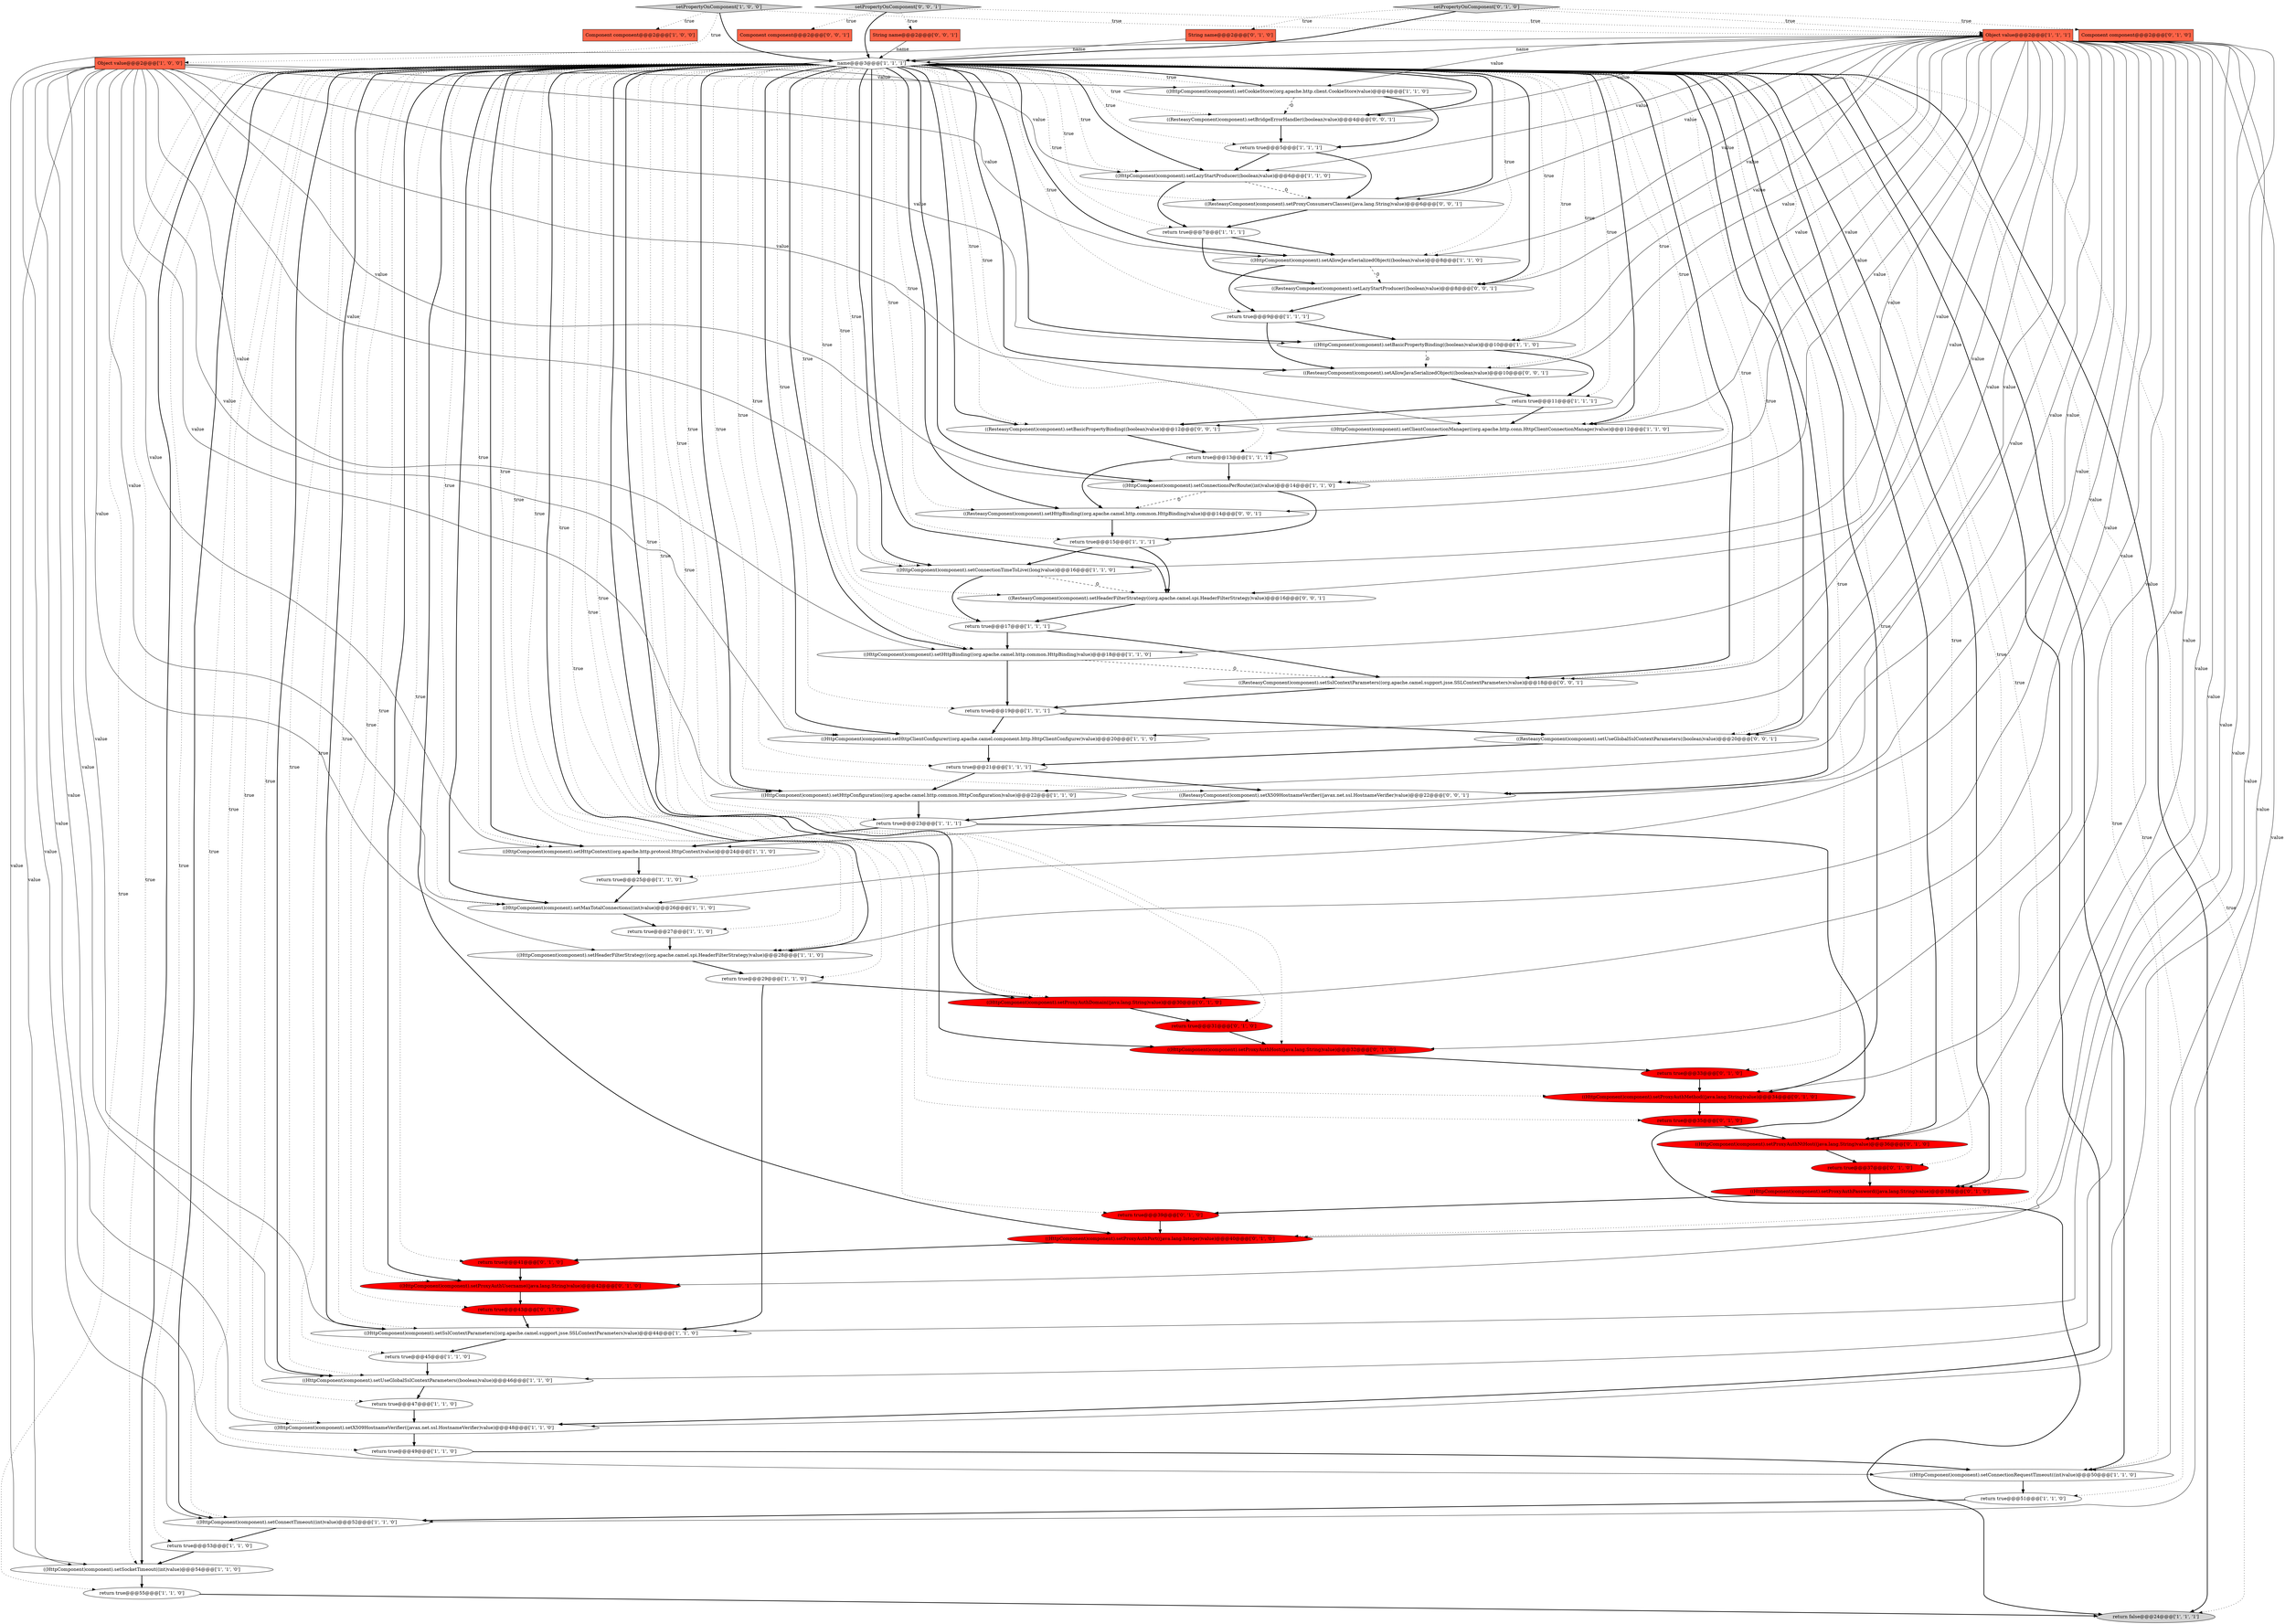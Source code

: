 digraph {
34 [style = filled, label = "Object value@@@2@@@['1', '1', '1']", fillcolor = tomato, shape = box image = "AAA0AAABBB1BBB"];
25 [style = filled, label = "return true@@@45@@@['1', '1', '0']", fillcolor = white, shape = ellipse image = "AAA0AAABBB1BBB"];
63 [style = filled, label = "((ResteasyComponent)component).setBridgeErrorHandler((boolean)value)@@@4@@@['0', '0', '1']", fillcolor = white, shape = ellipse image = "AAA0AAABBB3BBB"];
62 [style = filled, label = "setPropertyOnComponent['0', '0', '1']", fillcolor = lightgray, shape = diamond image = "AAA0AAABBB3BBB"];
44 [style = filled, label = "((HttpComponent)component).setProxyAuthNtHost((java.lang.String)value)@@@36@@@['0', '1', '0']", fillcolor = red, shape = ellipse image = "AAA1AAABBB2BBB"];
45 [style = filled, label = "((HttpComponent)component).setProxyAuthHost((java.lang.String)value)@@@32@@@['0', '1', '0']", fillcolor = red, shape = ellipse image = "AAA1AAABBB2BBB"];
21 [style = filled, label = "return true@@@13@@@['1', '1', '1']", fillcolor = white, shape = ellipse image = "AAA0AAABBB1BBB"];
24 [style = filled, label = "((HttpComponent)component).setSslContextParameters((org.apache.camel.support.jsse.SSLContextParameters)value)@@@44@@@['1', '1', '0']", fillcolor = white, shape = ellipse image = "AAA0AAABBB1BBB"];
27 [style = filled, label = "Component component@@@2@@@['1', '0', '0']", fillcolor = tomato, shape = box image = "AAA0AAABBB1BBB"];
17 [style = filled, label = "((HttpComponent)component).setBasicPropertyBinding((boolean)value)@@@10@@@['1', '1', '0']", fillcolor = white, shape = ellipse image = "AAA0AAABBB1BBB"];
57 [style = filled, label = "Component component@@@2@@@['0', '1', '0']", fillcolor = tomato, shape = box image = "AAA0AAABBB2BBB"];
67 [style = filled, label = "((ResteasyComponent)component).setHeaderFilterStrategy((org.apache.camel.spi.HeaderFilterStrategy)value)@@@16@@@['0', '0', '1']", fillcolor = white, shape = ellipse image = "AAA0AAABBB3BBB"];
5 [style = filled, label = "((HttpComponent)component).setCookieStore((org.apache.http.client.CookieStore)value)@@@4@@@['1', '1', '0']", fillcolor = white, shape = ellipse image = "AAA0AAABBB1BBB"];
10 [style = filled, label = "((HttpComponent)component).setMaxTotalConnections((int)value)@@@26@@@['1', '1', '0']", fillcolor = white, shape = ellipse image = "AAA0AAABBB1BBB"];
55 [style = filled, label = "return true@@@33@@@['0', '1', '0']", fillcolor = red, shape = ellipse image = "AAA1AAABBB2BBB"];
39 [style = filled, label = "return true@@@53@@@['1', '1', '0']", fillcolor = white, shape = ellipse image = "AAA0AAABBB1BBB"];
37 [style = filled, label = "return false@@@24@@@['1', '1', '1']", fillcolor = lightgray, shape = ellipse image = "AAA0AAABBB1BBB"];
8 [style = filled, label = "return true@@@23@@@['1', '1', '1']", fillcolor = white, shape = ellipse image = "AAA0AAABBB1BBB"];
9 [style = filled, label = "Object value@@@2@@@['1', '0', '0']", fillcolor = tomato, shape = box image = "AAA0AAABBB1BBB"];
73 [style = filled, label = "((ResteasyComponent)component).setAllowJavaSerializedObject((boolean)value)@@@10@@@['0', '0', '1']", fillcolor = white, shape = ellipse image = "AAA0AAABBB3BBB"];
1 [style = filled, label = "return true@@@17@@@['1', '1', '1']", fillcolor = white, shape = ellipse image = "AAA0AAABBB1BBB"];
30 [style = filled, label = "((HttpComponent)component).setUseGlobalSslContextParameters((boolean)value)@@@46@@@['1', '1', '0']", fillcolor = white, shape = ellipse image = "AAA0AAABBB1BBB"];
16 [style = filled, label = "return true@@@21@@@['1', '1', '1']", fillcolor = white, shape = ellipse image = "AAA0AAABBB1BBB"];
36 [style = filled, label = "return true@@@55@@@['1', '1', '0']", fillcolor = white, shape = ellipse image = "AAA0AAABBB1BBB"];
22 [style = filled, label = "((HttpComponent)component).setHttpConfiguration((org.apache.camel.http.common.HttpConfiguration)value)@@@22@@@['1', '1', '0']", fillcolor = white, shape = ellipse image = "AAA0AAABBB1BBB"];
35 [style = filled, label = "((HttpComponent)component).setX509HostnameVerifier((javax.net.ssl.HostnameVerifier)value)@@@48@@@['1', '1', '0']", fillcolor = white, shape = ellipse image = "AAA0AAABBB1BBB"];
2 [style = filled, label = "((HttpComponent)component).setConnectionRequestTimeout((int)value)@@@50@@@['1', '1', '0']", fillcolor = white, shape = ellipse image = "AAA0AAABBB1BBB"];
15 [style = filled, label = "return true@@@19@@@['1', '1', '1']", fillcolor = white, shape = ellipse image = "AAA0AAABBB1BBB"];
19 [style = filled, label = "((HttpComponent)component).setLazyStartProducer((boolean)value)@@@6@@@['1', '1', '0']", fillcolor = white, shape = ellipse image = "AAA0AAABBB1BBB"];
47 [style = filled, label = "return true@@@43@@@['0', '1', '0']", fillcolor = red, shape = ellipse image = "AAA1AAABBB2BBB"];
18 [style = filled, label = "((HttpComponent)component).setHttpClientConfigurer((org.apache.camel.component.http.HttpClientConfigurer)value)@@@20@@@['1', '1', '0']", fillcolor = white, shape = ellipse image = "AAA0AAABBB1BBB"];
40 [style = filled, label = "return true@@@49@@@['1', '1', '0']", fillcolor = white, shape = ellipse image = "AAA0AAABBB1BBB"];
71 [style = filled, label = "((ResteasyComponent)component).setHttpBinding((org.apache.camel.http.common.HttpBinding)value)@@@14@@@['0', '0', '1']", fillcolor = white, shape = ellipse image = "AAA0AAABBB3BBB"];
4 [style = filled, label = "return true@@@29@@@['1', '1', '0']", fillcolor = white, shape = ellipse image = "AAA0AAABBB1BBB"];
50 [style = filled, label = "return true@@@39@@@['0', '1', '0']", fillcolor = red, shape = ellipse image = "AAA1AAABBB2BBB"];
43 [style = filled, label = "((HttpComponent)component).setHeaderFilterStrategy((org.apache.camel.spi.HeaderFilterStrategy)value)@@@28@@@['1', '1', '0']", fillcolor = white, shape = ellipse image = "AAA0AAABBB1BBB"];
13 [style = filled, label = "return true@@@15@@@['1', '1', '1']", fillcolor = white, shape = ellipse image = "AAA0AAABBB1BBB"];
64 [style = filled, label = "((ResteasyComponent)component).setX509HostnameVerifier((javax.net.ssl.HostnameVerifier)value)@@@22@@@['0', '0', '1']", fillcolor = white, shape = ellipse image = "AAA0AAABBB3BBB"];
69 [style = filled, label = "Component component@@@2@@@['0', '0', '1']", fillcolor = tomato, shape = box image = "AAA0AAABBB3BBB"];
12 [style = filled, label = "return true@@@9@@@['1', '1', '1']", fillcolor = white, shape = ellipse image = "AAA0AAABBB1BBB"];
20 [style = filled, label = "return true@@@7@@@['1', '1', '1']", fillcolor = white, shape = ellipse image = "AAA0AAABBB1BBB"];
72 [style = filled, label = "((ResteasyComponent)component).setBasicPropertyBinding((boolean)value)@@@12@@@['0', '0', '1']", fillcolor = white, shape = ellipse image = "AAA0AAABBB3BBB"];
41 [style = filled, label = "((HttpComponent)component).setHttpContext((org.apache.http.protocol.HttpContext)value)@@@24@@@['1', '1', '0']", fillcolor = white, shape = ellipse image = "AAA0AAABBB1BBB"];
11 [style = filled, label = "return true@@@5@@@['1', '1', '1']", fillcolor = white, shape = ellipse image = "AAA0AAABBB1BBB"];
7 [style = filled, label = "((HttpComponent)component).setConnectionTimeToLive((long)value)@@@16@@@['1', '1', '0']", fillcolor = white, shape = ellipse image = "AAA0AAABBB1BBB"];
52 [style = filled, label = "return true@@@31@@@['0', '1', '0']", fillcolor = red, shape = ellipse image = "AAA1AAABBB2BBB"];
60 [style = filled, label = "setPropertyOnComponent['0', '1', '0']", fillcolor = lightgray, shape = diamond image = "AAA0AAABBB2BBB"];
31 [style = filled, label = "name@@@3@@@['1', '1', '1']", fillcolor = white, shape = diamond image = "AAA0AAABBB1BBB"];
56 [style = filled, label = "return true@@@37@@@['0', '1', '0']", fillcolor = red, shape = ellipse image = "AAA1AAABBB2BBB"];
70 [style = filled, label = "((ResteasyComponent)component).setLazyStartProducer((boolean)value)@@@8@@@['0', '0', '1']", fillcolor = white, shape = ellipse image = "AAA0AAABBB3BBB"];
66 [style = filled, label = "String name@@@2@@@['0', '0', '1']", fillcolor = tomato, shape = box image = "AAA0AAABBB3BBB"];
48 [style = filled, label = "((HttpComponent)component).setProxyAuthMethod((java.lang.String)value)@@@34@@@['0', '1', '0']", fillcolor = red, shape = ellipse image = "AAA1AAABBB2BBB"];
6 [style = filled, label = "return true@@@47@@@['1', '1', '0']", fillcolor = white, shape = ellipse image = "AAA0AAABBB1BBB"];
23 [style = filled, label = "((HttpComponent)component).setAllowJavaSerializedObject((boolean)value)@@@8@@@['1', '1', '0']", fillcolor = white, shape = ellipse image = "AAA0AAABBB1BBB"];
29 [style = filled, label = "((HttpComponent)component).setConnectionsPerRoute((int)value)@@@14@@@['1', '1', '0']", fillcolor = white, shape = ellipse image = "AAA0AAABBB1BBB"];
26 [style = filled, label = "return true@@@27@@@['1', '1', '0']", fillcolor = white, shape = ellipse image = "AAA0AAABBB1BBB"];
32 [style = filled, label = "((HttpComponent)component).setClientConnectionManager((org.apache.http.conn.HttpClientConnectionManager)value)@@@12@@@['1', '1', '0']", fillcolor = white, shape = ellipse image = "AAA0AAABBB1BBB"];
14 [style = filled, label = "((HttpComponent)component).setConnectTimeout((int)value)@@@52@@@['1', '1', '0']", fillcolor = white, shape = ellipse image = "AAA0AAABBB1BBB"];
0 [style = filled, label = "setPropertyOnComponent['1', '0', '0']", fillcolor = lightgray, shape = diamond image = "AAA0AAABBB1BBB"];
42 [style = filled, label = "return true@@@25@@@['1', '1', '0']", fillcolor = white, shape = ellipse image = "AAA0AAABBB1BBB"];
49 [style = filled, label = "((HttpComponent)component).setProxyAuthPassword((java.lang.String)value)@@@38@@@['0', '1', '0']", fillcolor = red, shape = ellipse image = "AAA1AAABBB2BBB"];
53 [style = filled, label = "((HttpComponent)component).setProxyAuthDomain((java.lang.String)value)@@@30@@@['0', '1', '0']", fillcolor = red, shape = ellipse image = "AAA1AAABBB2BBB"];
61 [style = filled, label = "((ResteasyComponent)component).setUseGlobalSslContextParameters((boolean)value)@@@20@@@['0', '0', '1']", fillcolor = white, shape = ellipse image = "AAA0AAABBB3BBB"];
58 [style = filled, label = "((HttpComponent)component).setProxyAuthPort((java.lang.Integer)value)@@@40@@@['0', '1', '0']", fillcolor = red, shape = ellipse image = "AAA1AAABBB2BBB"];
38 [style = filled, label = "((HttpComponent)component).setSocketTimeout((int)value)@@@54@@@['1', '1', '0']", fillcolor = white, shape = ellipse image = "AAA0AAABBB1BBB"];
59 [style = filled, label = "((HttpComponent)component).setProxyAuthUsername((java.lang.String)value)@@@42@@@['0', '1', '0']", fillcolor = red, shape = ellipse image = "AAA1AAABBB2BBB"];
3 [style = filled, label = "return true@@@51@@@['1', '1', '0']", fillcolor = white, shape = ellipse image = "AAA0AAABBB1BBB"];
51 [style = filled, label = "return true@@@41@@@['0', '1', '0']", fillcolor = red, shape = ellipse image = "AAA1AAABBB2BBB"];
28 [style = filled, label = "return true@@@11@@@['1', '1', '1']", fillcolor = white, shape = ellipse image = "AAA0AAABBB1BBB"];
33 [style = filled, label = "((HttpComponent)component).setHttpBinding((org.apache.camel.http.common.HttpBinding)value)@@@18@@@['1', '1', '0']", fillcolor = white, shape = ellipse image = "AAA0AAABBB1BBB"];
54 [style = filled, label = "return true@@@35@@@['0', '1', '0']", fillcolor = red, shape = ellipse image = "AAA1AAABBB2BBB"];
68 [style = filled, label = "((ResteasyComponent)component).setSslContextParameters((org.apache.camel.support.jsse.SSLContextParameters)value)@@@18@@@['0', '0', '1']", fillcolor = white, shape = ellipse image = "AAA0AAABBB3BBB"];
46 [style = filled, label = "String name@@@2@@@['0', '1', '0']", fillcolor = tomato, shape = box image = "AAA0AAABBB2BBB"];
65 [style = filled, label = "((ResteasyComponent)component).setProxyConsumersClasses((java.lang.String)value)@@@6@@@['0', '0', '1']", fillcolor = white, shape = ellipse image = "AAA0AAABBB3BBB"];
40->2 [style = bold, label=""];
31->37 [style = bold, label=""];
9->10 [style = solid, label="value"];
31->56 [style = dotted, label="true"];
6->35 [style = bold, label=""];
71->13 [style = bold, label=""];
31->65 [style = dotted, label="true"];
4->53 [style = bold, label=""];
34->44 [style = solid, label="value"];
15->61 [style = bold, label=""];
25->30 [style = bold, label=""];
31->61 [style = bold, label=""];
20->70 [style = bold, label=""];
29->71 [style = dashed, label="0"];
64->8 [style = bold, label=""];
16->64 [style = bold, label=""];
4->24 [style = bold, label=""];
67->1 [style = bold, label=""];
34->24 [style = solid, label="value"];
30->6 [style = bold, label=""];
21->71 [style = bold, label=""];
31->7 [style = dotted, label="true"];
43->4 [style = bold, label=""];
9->14 [style = solid, label="value"];
31->42 [style = dotted, label="true"];
48->54 [style = bold, label=""];
22->8 [style = bold, label=""];
1->68 [style = bold, label=""];
17->73 [style = dashed, label="0"];
31->71 [style = dotted, label="true"];
31->21 [style = dotted, label="true"];
34->38 [style = solid, label="value"];
1->33 [style = bold, label=""];
34->5 [style = solid, label="value"];
55->48 [style = bold, label=""];
31->55 [style = dotted, label="true"];
31->59 [style = dotted, label="true"];
31->35 [style = bold, label=""];
9->38 [style = solid, label="value"];
31->28 [style = dotted, label="true"];
0->34 [style = dotted, label="true"];
31->48 [style = bold, label=""];
31->30 [style = bold, label=""];
34->43 [style = solid, label="value"];
39->38 [style = bold, label=""];
34->14 [style = solid, label="value"];
34->17 [style = solid, label="value"];
34->35 [style = solid, label="value"];
34->2 [style = solid, label="value"];
31->53 [style = dotted, label="true"];
23->12 [style = bold, label=""];
31->3 [style = dotted, label="true"];
65->20 [style = bold, label=""];
34->70 [style = solid, label="value"];
34->23 [style = solid, label="value"];
19->65 [style = dashed, label="0"];
31->12 [style = dotted, label="true"];
31->44 [style = dotted, label="true"];
70->12 [style = bold, label=""];
31->39 [style = dotted, label="true"];
31->19 [style = dotted, label="true"];
31->14 [style = bold, label=""];
31->22 [style = dotted, label="true"];
31->25 [style = dotted, label="true"];
31->48 [style = dotted, label="true"];
7->1 [style = bold, label=""];
31->63 [style = dotted, label="true"];
33->15 [style = bold, label=""];
31->40 [style = dotted, label="true"];
19->20 [style = bold, label=""];
34->41 [style = solid, label="value"];
31->5 [style = bold, label=""];
9->23 [style = solid, label="value"];
31->6 [style = dotted, label="true"];
53->52 [style = bold, label=""];
9->35 [style = solid, label="value"];
9->32 [style = solid, label="value"];
31->5 [style = dotted, label="true"];
34->73 [style = solid, label="value"];
52->45 [style = bold, label=""];
31->29 [style = bold, label=""];
26->43 [style = bold, label=""];
31->2 [style = bold, label=""];
10->26 [style = bold, label=""];
31->70 [style = bold, label=""];
31->49 [style = dotted, label="true"];
31->11 [style = dotted, label="true"];
34->67 [style = solid, label="value"];
31->68 [style = bold, label=""];
46->31 [style = solid, label="name"];
31->33 [style = dotted, label="true"];
31->10 [style = dotted, label="true"];
31->14 [style = dotted, label="true"];
34->32 [style = solid, label="value"];
34->30 [style = solid, label="value"];
31->30 [style = dotted, label="true"];
35->40 [style = bold, label=""];
9->30 [style = solid, label="value"];
21->29 [style = bold, label=""];
20->23 [style = bold, label=""];
9->22 [style = solid, label="value"];
58->51 [style = bold, label=""];
54->44 [style = bold, label=""];
31->23 [style = dotted, label="true"];
31->33 [style = bold, label=""];
31->53 [style = bold, label=""];
31->17 [style = dotted, label="true"];
31->15 [style = dotted, label="true"];
31->64 [style = dotted, label="true"];
31->41 [style = bold, label=""];
60->31 [style = bold, label=""];
34->72 [style = solid, label="value"];
72->21 [style = bold, label=""];
5->11 [style = bold, label=""];
36->37 [style = bold, label=""];
31->43 [style = dotted, label="true"];
34->65 [style = solid, label="value"];
34->59 [style = solid, label="value"];
34->71 [style = solid, label="value"];
9->2 [style = solid, label="value"];
31->29 [style = dotted, label="true"];
14->39 [style = bold, label=""];
60->34 [style = dotted, label="true"];
31->58 [style = dotted, label="true"];
28->72 [style = bold, label=""];
0->31 [style = bold, label=""];
9->7 [style = solid, label="value"];
63->11 [style = bold, label=""];
44->56 [style = bold, label=""];
34->22 [style = solid, label="value"];
31->47 [style = dotted, label="true"];
62->66 [style = dotted, label="true"];
34->61 [style = solid, label="value"];
34->68 [style = solid, label="value"];
31->54 [style = dotted, label="true"];
60->46 [style = dotted, label="true"];
8->41 [style = bold, label=""];
66->31 [style = solid, label="name"];
31->35 [style = dotted, label="true"];
31->59 [style = bold, label=""];
45->55 [style = bold, label=""];
50->58 [style = bold, label=""];
9->43 [style = solid, label="value"];
31->45 [style = dotted, label="true"];
31->32 [style = bold, label=""];
31->24 [style = bold, label=""];
2->3 [style = bold, label=""];
12->17 [style = bold, label=""];
60->57 [style = dotted, label="true"];
34->31 [style = solid, label="name"];
9->17 [style = solid, label="value"];
34->7 [style = solid, label="value"];
31->38 [style = bold, label=""];
31->49 [style = bold, label=""];
62->69 [style = dotted, label="true"];
12->73 [style = bold, label=""];
31->18 [style = dotted, label="true"];
34->19 [style = solid, label="value"];
31->7 [style = bold, label=""];
9->5 [style = solid, label="value"];
31->63 [style = bold, label=""];
31->8 [style = dotted, label="true"];
49->50 [style = bold, label=""];
68->15 [style = bold, label=""];
28->32 [style = bold, label=""];
23->70 [style = dashed, label="0"];
31->72 [style = dotted, label="true"];
59->47 [style = bold, label=""];
7->67 [style = dashed, label="0"];
34->10 [style = solid, label="value"];
33->68 [style = dashed, label="0"];
31->44 [style = bold, label=""];
31->52 [style = dotted, label="true"];
9->18 [style = solid, label="value"];
31->1 [style = dotted, label="true"];
31->10 [style = bold, label=""];
24->25 [style = bold, label=""];
47->24 [style = bold, label=""];
11->65 [style = bold, label=""];
31->2 [style = dotted, label="true"];
31->43 [style = bold, label=""];
31->67 [style = dotted, label="true"];
31->13 [style = dotted, label="true"];
8->37 [style = bold, label=""];
31->17 [style = bold, label=""];
31->51 [style = dotted, label="true"];
0->9 [style = dotted, label="true"];
31->65 [style = bold, label=""];
31->19 [style = bold, label=""];
31->72 [style = bold, label=""];
18->16 [style = bold, label=""];
9->19 [style = solid, label="value"];
32->21 [style = bold, label=""];
31->23 [style = bold, label=""];
56->49 [style = bold, label=""];
31->37 [style = dotted, label="true"];
34->45 [style = solid, label="value"];
31->22 [style = bold, label=""];
31->58 [style = bold, label=""];
31->73 [style = dotted, label="true"];
61->16 [style = bold, label=""];
3->14 [style = bold, label=""];
31->18 [style = bold, label=""];
38->36 [style = bold, label=""];
62->34 [style = dotted, label="true"];
9->29 [style = solid, label="value"];
31->68 [style = dotted, label="true"];
31->16 [style = dotted, label="true"];
11->19 [style = bold, label=""];
16->22 [style = bold, label=""];
9->33 [style = solid, label="value"];
34->18 [style = solid, label="value"];
31->20 [style = dotted, label="true"];
15->18 [style = bold, label=""];
73->28 [style = bold, label=""];
34->33 [style = solid, label="value"];
34->49 [style = solid, label="value"];
9->41 [style = solid, label="value"];
13->67 [style = bold, label=""];
31->32 [style = dotted, label="true"];
51->59 [style = bold, label=""];
34->58 [style = solid, label="value"];
31->71 [style = bold, label=""];
5->63 [style = dashed, label="0"];
62->31 [style = bold, label=""];
34->29 [style = solid, label="value"];
31->70 [style = dotted, label="true"];
31->61 [style = dotted, label="true"];
17->28 [style = bold, label=""];
31->67 [style = bold, label=""];
34->63 [style = solid, label="value"];
31->26 [style = dotted, label="true"];
31->50 [style = dotted, label="true"];
13->7 [style = bold, label=""];
9->24 [style = solid, label="value"];
31->38 [style = dotted, label="true"];
42->10 [style = bold, label=""];
31->64 [style = bold, label=""];
34->48 [style = solid, label="value"];
31->24 [style = dotted, label="true"];
34->64 [style = solid, label="value"];
34->53 [style = solid, label="value"];
0->27 [style = dotted, label="true"];
31->4 [style = dotted, label="true"];
31->45 [style = bold, label=""];
31->73 [style = bold, label=""];
31->36 [style = dotted, label="true"];
31->41 [style = dotted, label="true"];
41->42 [style = bold, label=""];
29->13 [style = bold, label=""];
}
